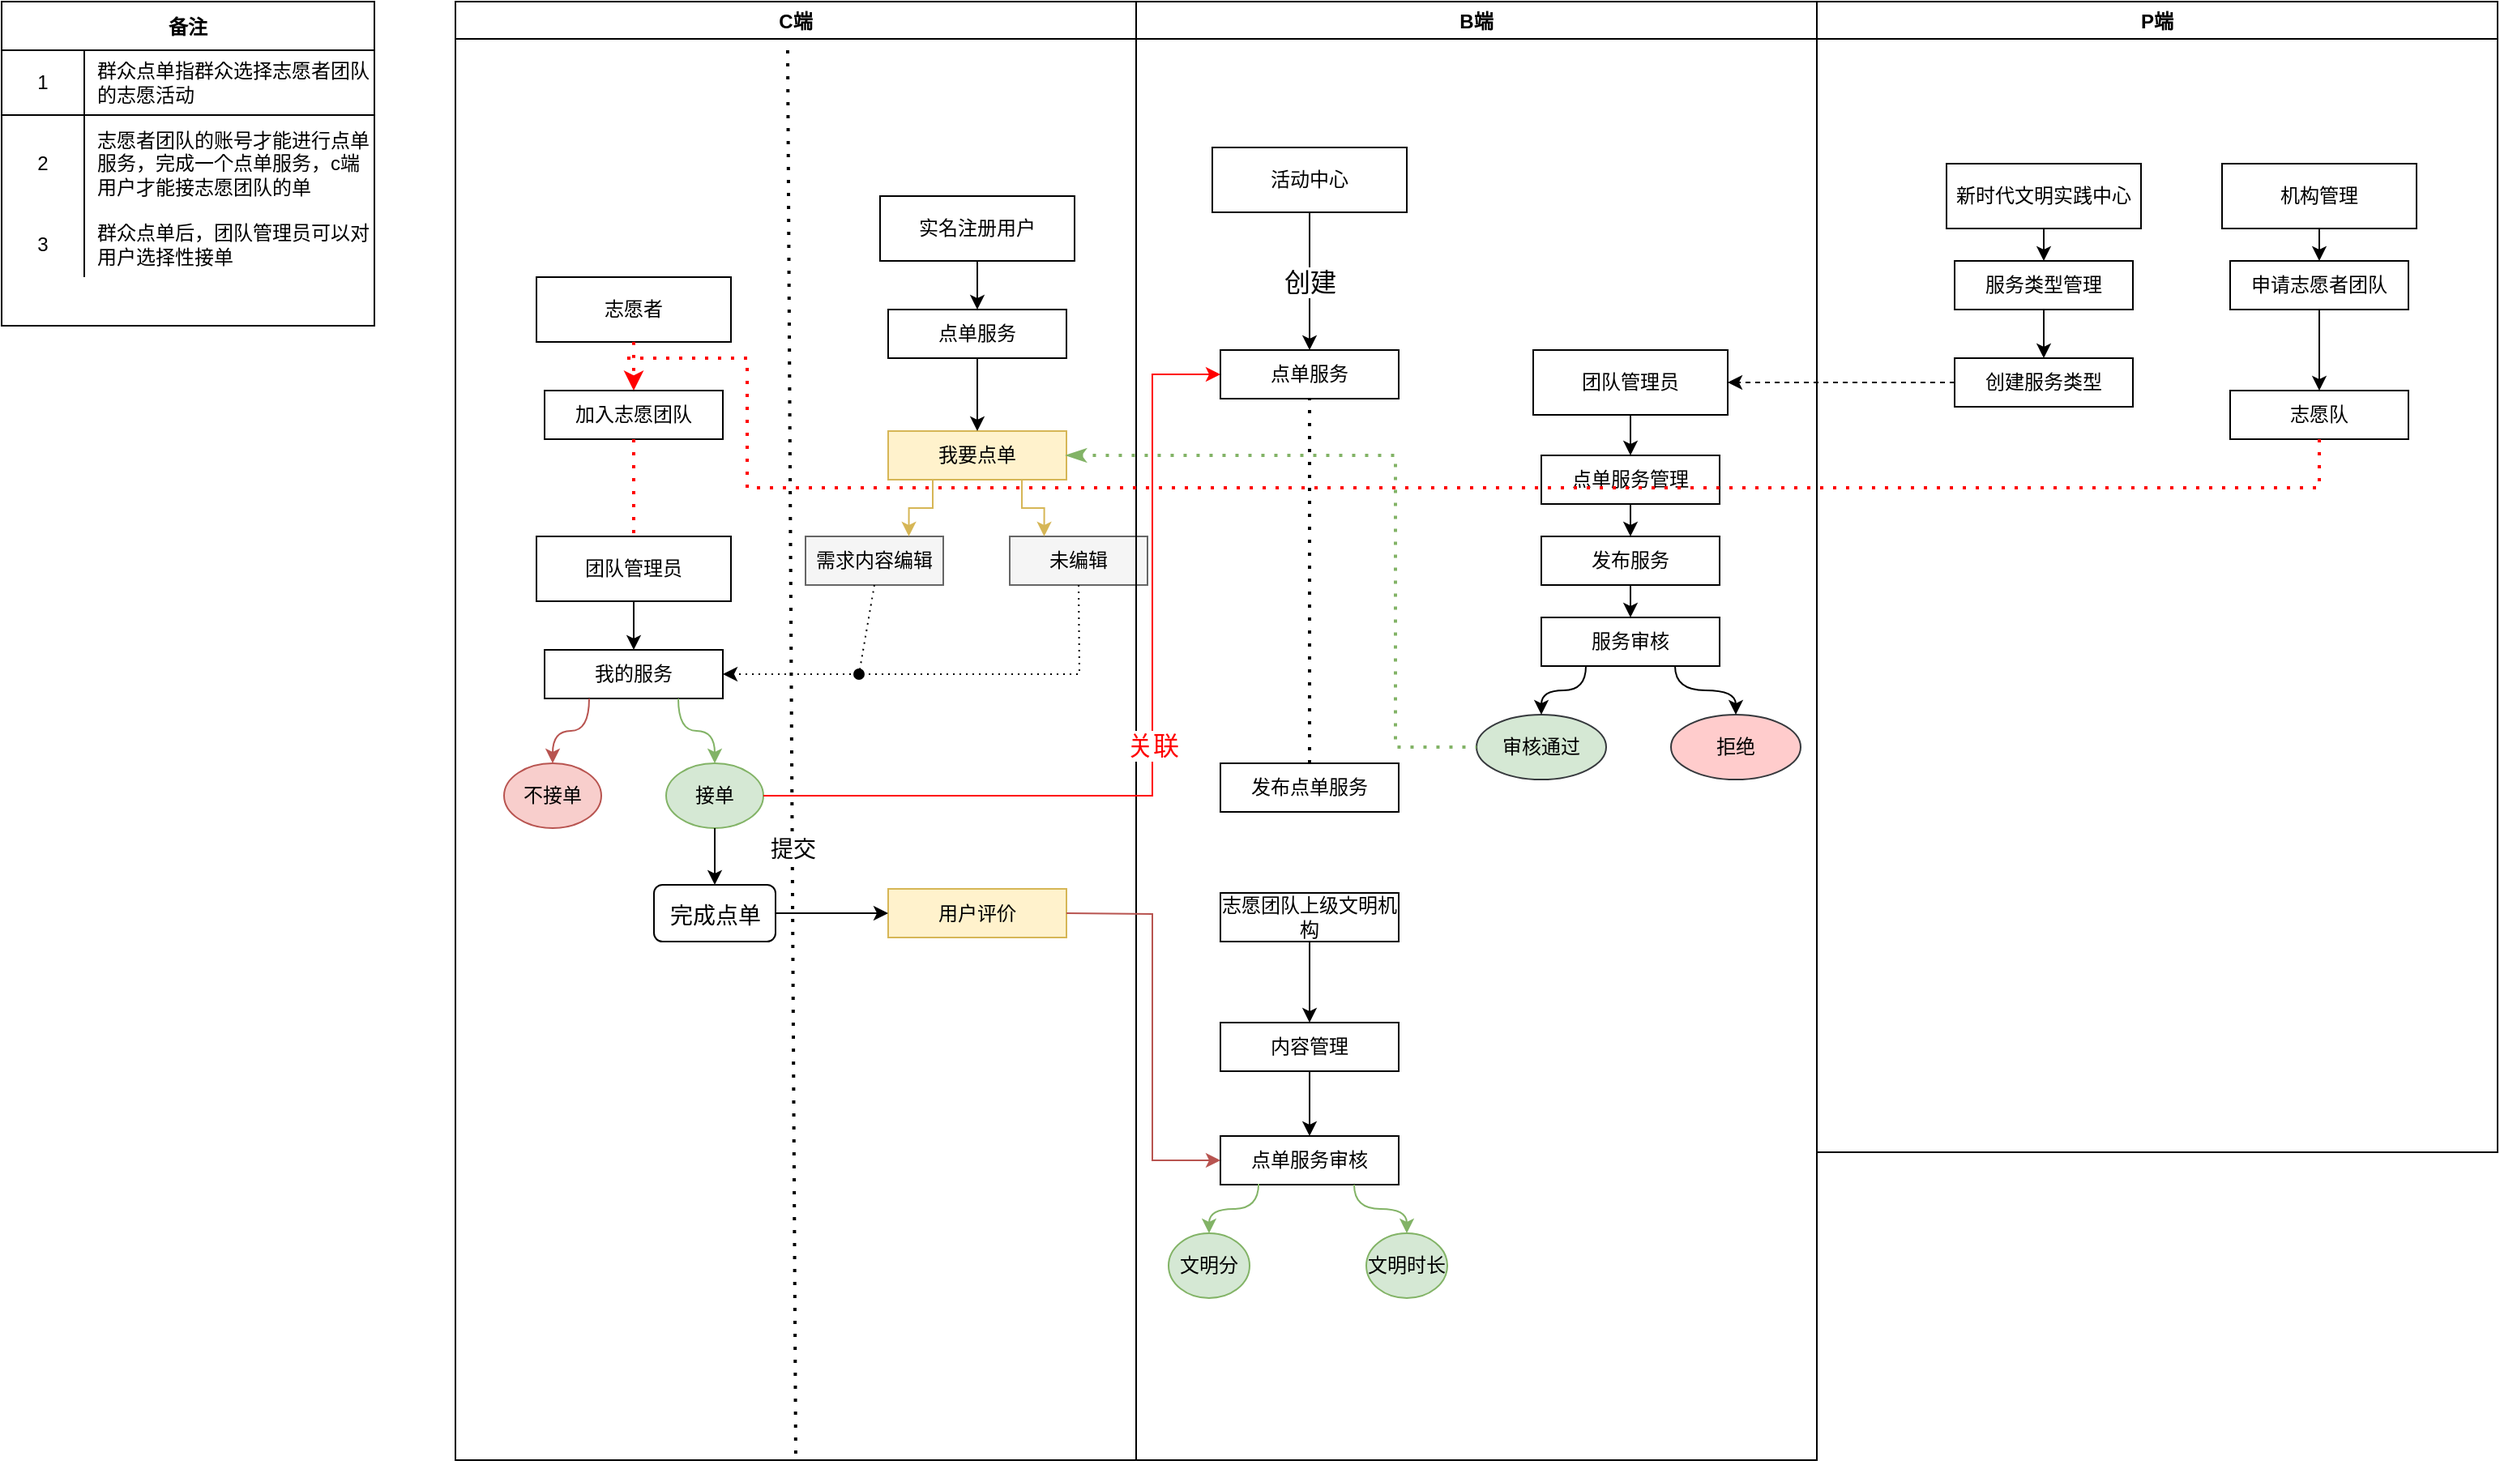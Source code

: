 <mxfile version="15.7.3" type="github">
  <diagram id="AXBYRpy8WyjKm1C0F52a" name="第 1 页">
    <mxGraphModel dx="981" dy="525" grid="1" gridSize="10" guides="1" tooltips="1" connect="1" arrows="1" fold="1" page="1" pageScale="1" pageWidth="827" pageHeight="1169" math="0" shadow="0">
      <root>
        <mxCell id="0" />
        <mxCell id="1" parent="0" />
        <mxCell id="PWN6N76G5UAPGbaR_pDu-1" value="备注" style="shape=table;startSize=30;container=1;collapsible=0;childLayout=tableLayout;fixedRows=1;rowLines=0;fontStyle=1;align=center;pointerEvents=1;fillColor=default;strokeColor=default;fontColor=default;" parent="1" vertex="1">
          <mxGeometry x="20" y="40" width="230" height="200" as="geometry" />
        </mxCell>
        <mxCell id="PWN6N76G5UAPGbaR_pDu-2" value="" style="shape=partialRectangle;html=1;whiteSpace=wrap;collapsible=0;dropTarget=0;pointerEvents=1;fillColor=none;top=0;left=0;bottom=1;right=0;points=[[0,0.5],[1,0.5]];portConstraint=eastwest;" parent="PWN6N76G5UAPGbaR_pDu-1" vertex="1">
          <mxGeometry y="30" width="230" height="40" as="geometry" />
        </mxCell>
        <mxCell id="PWN6N76G5UAPGbaR_pDu-3" value="1" style="shape=partialRectangle;html=1;whiteSpace=wrap;connectable=0;fillColor=none;top=0;left=0;bottom=0;right=0;overflow=hidden;pointerEvents=1;" parent="PWN6N76G5UAPGbaR_pDu-2" vertex="1">
          <mxGeometry width="51" height="40" as="geometry">
            <mxRectangle width="51" height="40" as="alternateBounds" />
          </mxGeometry>
        </mxCell>
        <mxCell id="PWN6N76G5UAPGbaR_pDu-4" value="&lt;span&gt;群众点单指群众选择志愿者团队的志愿活动&lt;/span&gt;" style="shape=partialRectangle;html=1;whiteSpace=wrap;connectable=0;fillColor=none;top=0;left=0;bottom=0;right=0;align=left;spacingLeft=6;overflow=hidden;pointerEvents=1;strokeColor=default;fontColor=default;" parent="PWN6N76G5UAPGbaR_pDu-2" vertex="1">
          <mxGeometry x="51" width="179" height="40" as="geometry">
            <mxRectangle width="179" height="40" as="alternateBounds" />
          </mxGeometry>
        </mxCell>
        <mxCell id="PWN6N76G5UAPGbaR_pDu-5" value="" style="shape=partialRectangle;html=1;whiteSpace=wrap;collapsible=0;dropTarget=0;pointerEvents=1;fillColor=none;top=0;left=0;bottom=0;right=0;points=[[0,0.5],[1,0.5]];portConstraint=eastwest;" parent="PWN6N76G5UAPGbaR_pDu-1" vertex="1">
          <mxGeometry y="70" width="230" height="60" as="geometry" />
        </mxCell>
        <mxCell id="PWN6N76G5UAPGbaR_pDu-6" value="2" style="shape=partialRectangle;html=1;whiteSpace=wrap;connectable=0;fillColor=none;top=0;left=0;bottom=0;right=0;overflow=hidden;pointerEvents=1;" parent="PWN6N76G5UAPGbaR_pDu-5" vertex="1">
          <mxGeometry width="51" height="60" as="geometry">
            <mxRectangle width="51" height="60" as="alternateBounds" />
          </mxGeometry>
        </mxCell>
        <mxCell id="PWN6N76G5UAPGbaR_pDu-7" value="&lt;span&gt;志愿者团队的账号才能进行点单服务，完成一个点单服务，c端用户才能接志愿团队的单&lt;/span&gt;" style="shape=partialRectangle;html=1;whiteSpace=wrap;connectable=0;fillColor=none;top=0;left=0;bottom=0;right=0;align=left;spacingLeft=6;overflow=hidden;pointerEvents=1;strokeColor=default;fontColor=default;" parent="PWN6N76G5UAPGbaR_pDu-5" vertex="1">
          <mxGeometry x="51" width="179" height="60" as="geometry">
            <mxRectangle width="179" height="60" as="alternateBounds" />
          </mxGeometry>
        </mxCell>
        <mxCell id="PWN6N76G5UAPGbaR_pDu-8" value="" style="shape=partialRectangle;html=1;whiteSpace=wrap;collapsible=0;dropTarget=0;pointerEvents=1;fillColor=none;top=0;left=0;bottom=0;right=0;points=[[0,0.5],[1,0.5]];portConstraint=eastwest;" parent="PWN6N76G5UAPGbaR_pDu-1" vertex="1">
          <mxGeometry y="130" width="230" height="40" as="geometry" />
        </mxCell>
        <mxCell id="PWN6N76G5UAPGbaR_pDu-9" value="3" style="shape=partialRectangle;html=1;whiteSpace=wrap;connectable=0;fillColor=none;top=0;left=0;bottom=0;right=0;overflow=hidden;pointerEvents=1;" parent="PWN6N76G5UAPGbaR_pDu-8" vertex="1">
          <mxGeometry width="51" height="40" as="geometry">
            <mxRectangle width="51" height="40" as="alternateBounds" />
          </mxGeometry>
        </mxCell>
        <mxCell id="PWN6N76G5UAPGbaR_pDu-10" value="群众点单后，团队管理员可以对用户选择性接单" style="shape=partialRectangle;html=1;whiteSpace=wrap;connectable=0;fillColor=none;top=0;left=0;bottom=0;right=0;align=left;spacingLeft=6;overflow=hidden;pointerEvents=1;strokeColor=default;fontColor=default;" parent="PWN6N76G5UAPGbaR_pDu-8" vertex="1">
          <mxGeometry x="51" width="179" height="40" as="geometry">
            <mxRectangle width="179" height="40" as="alternateBounds" />
          </mxGeometry>
        </mxCell>
        <mxCell id="PWN6N76G5UAPGbaR_pDu-15" value="C端" style="swimlane;fontColor=default;strokeColor=default;fillColor=default;" parent="1" vertex="1">
          <mxGeometry x="300" y="40" width="420" height="900" as="geometry" />
        </mxCell>
        <mxCell id="PWN6N76G5UAPGbaR_pDu-30" value="我要点单" style="rounded=0;whiteSpace=wrap;html=1;strokeColor=#d6b656;fillColor=#fff2cc;fontColor=default;" parent="PWN6N76G5UAPGbaR_pDu-15" vertex="1">
          <mxGeometry x="267" y="265" width="110" height="30" as="geometry" />
        </mxCell>
        <mxCell id="PWN6N76G5UAPGbaR_pDu-31" value="实名注册用户" style="rounded=0;whiteSpace=wrap;html=1;fontColor=default;strokeColor=default;fillColor=default;" parent="PWN6N76G5UAPGbaR_pDu-15" vertex="1">
          <mxGeometry x="262" y="120" width="120" height="40" as="geometry" />
        </mxCell>
        <mxCell id="PWN6N76G5UAPGbaR_pDu-47" value="点单服务" style="rounded=0;whiteSpace=wrap;html=1;fontColor=default;strokeColor=default;fillColor=default;" parent="PWN6N76G5UAPGbaR_pDu-15" vertex="1">
          <mxGeometry x="267" y="190" width="110" height="30" as="geometry" />
        </mxCell>
        <mxCell id="PWN6N76G5UAPGbaR_pDu-48" value="" style="endArrow=classic;html=1;rounded=0;labelBackgroundColor=default;fontColor=default;strokeColor=default;fillColor=default;curved=1;exitX=0.5;exitY=1;exitDx=0;exitDy=0;entryX=0.5;entryY=0;entryDx=0;entryDy=0;" parent="PWN6N76G5UAPGbaR_pDu-15" source="PWN6N76G5UAPGbaR_pDu-31" target="PWN6N76G5UAPGbaR_pDu-47" edge="1">
          <mxGeometry width="50" height="50" relative="1" as="geometry">
            <mxPoint x="552" y="340" as="sourcePoint" />
            <mxPoint x="602" y="290" as="targetPoint" />
          </mxGeometry>
        </mxCell>
        <mxCell id="PWN6N76G5UAPGbaR_pDu-50" value="需求内容编辑" style="rounded=0;whiteSpace=wrap;html=1;fontColor=default;strokeColor=#666666;fillColor=#f5f5f5;" parent="PWN6N76G5UAPGbaR_pDu-15" vertex="1">
          <mxGeometry x="216" y="330" width="85" height="30" as="geometry" />
        </mxCell>
        <mxCell id="PWN6N76G5UAPGbaR_pDu-51" value="" style="endArrow=classic;html=1;rounded=0;labelBackgroundColor=default;fontColor=default;strokeColor=default;fillColor=default;curved=1;exitX=0.5;exitY=1;exitDx=0;exitDy=0;entryX=0.5;entryY=0;entryDx=0;entryDy=0;" parent="PWN6N76G5UAPGbaR_pDu-15" source="PWN6N76G5UAPGbaR_pDu-47" target="PWN6N76G5UAPGbaR_pDu-30" edge="1">
          <mxGeometry width="50" height="50" relative="1" as="geometry">
            <mxPoint x="552" y="340" as="sourcePoint" />
            <mxPoint x="602" y="290" as="targetPoint" />
          </mxGeometry>
        </mxCell>
        <mxCell id="PWN6N76G5UAPGbaR_pDu-52" value="未编辑" style="rounded=0;whiteSpace=wrap;html=1;fontColor=default;strokeColor=#666666;fillColor=#f5f5f5;" parent="PWN6N76G5UAPGbaR_pDu-15" vertex="1">
          <mxGeometry x="342" y="330" width="85" height="30" as="geometry" />
        </mxCell>
        <mxCell id="PWN6N76G5UAPGbaR_pDu-53" value="" style="endArrow=classic;html=1;rounded=0;labelBackgroundColor=default;fontColor=default;strokeColor=#d6b656;fillColor=#fff2cc;exitX=0.25;exitY=1;exitDx=0;exitDy=0;entryX=0.75;entryY=0;entryDx=0;entryDy=0;edgeStyle=orthogonalEdgeStyle;" parent="PWN6N76G5UAPGbaR_pDu-15" source="PWN6N76G5UAPGbaR_pDu-30" target="PWN6N76G5UAPGbaR_pDu-50" edge="1">
          <mxGeometry width="50" height="50" relative="1" as="geometry">
            <mxPoint x="552" y="340" as="sourcePoint" />
            <mxPoint x="602" y="290" as="targetPoint" />
          </mxGeometry>
        </mxCell>
        <mxCell id="PWN6N76G5UAPGbaR_pDu-54" value="" style="endArrow=classic;html=1;rounded=0;labelBackgroundColor=default;fontColor=default;strokeColor=#d6b656;fillColor=#fff2cc;exitX=0.75;exitY=1;exitDx=0;exitDy=0;entryX=0.25;entryY=0;entryDx=0;entryDy=0;edgeStyle=orthogonalEdgeStyle;" parent="PWN6N76G5UAPGbaR_pDu-15" source="PWN6N76G5UAPGbaR_pDu-30" target="PWN6N76G5UAPGbaR_pDu-52" edge="1">
          <mxGeometry width="50" height="50" relative="1" as="geometry">
            <mxPoint x="552" y="340" as="sourcePoint" />
            <mxPoint x="602" y="290" as="targetPoint" />
          </mxGeometry>
        </mxCell>
        <mxCell id="PWN6N76G5UAPGbaR_pDu-69" value="团队管理员" style="rounded=0;whiteSpace=wrap;html=1;fillColor=default;strokeColor=default;fontColor=default;" parent="PWN6N76G5UAPGbaR_pDu-15" vertex="1">
          <mxGeometry x="50" y="330" width="120" height="40" as="geometry" />
        </mxCell>
        <mxCell id="PWN6N76G5UAPGbaR_pDu-70" value="我的服务" style="rounded=0;whiteSpace=wrap;html=1;fontColor=default;strokeColor=default;fillColor=default;" parent="PWN6N76G5UAPGbaR_pDu-15" vertex="1">
          <mxGeometry x="55" y="400" width="110" height="30" as="geometry" />
        </mxCell>
        <mxCell id="PWN6N76G5UAPGbaR_pDu-75" value="" style="endArrow=classic;dashed=1;html=1;dashPattern=1 3;strokeWidth=1;rounded=0;labelBackgroundColor=default;fontSize=14;fontColor=default;fillColor=default;elbow=vertical;exitX=0.5;exitY=1;exitDx=0;exitDy=0;strokeColor=default;startArrow=none;startFill=0;endFill=1;entryX=1;entryY=0.5;entryDx=0;entryDy=0;" parent="PWN6N76G5UAPGbaR_pDu-15" source="PWN6N76G5UAPGbaR_pDu-52" target="PWN6N76G5UAPGbaR_pDu-70" edge="1">
          <mxGeometry width="50" height="50" relative="1" as="geometry">
            <mxPoint x="540" y="340" as="sourcePoint" />
            <mxPoint x="110" y="430" as="targetPoint" />
            <Array as="points">
              <mxPoint x="385" y="415" />
              <mxPoint x="250" y="415" />
            </Array>
          </mxGeometry>
        </mxCell>
        <mxCell id="PWN6N76G5UAPGbaR_pDu-78" value="接单" style="ellipse;whiteSpace=wrap;html=1;strokeColor=#82b366;fillColor=#d5e8d4;fontColor=default;" parent="PWN6N76G5UAPGbaR_pDu-15" vertex="1">
          <mxGeometry x="130" y="470" width="60" height="40" as="geometry" />
        </mxCell>
        <mxCell id="PWN6N76G5UAPGbaR_pDu-79" value="不接单" style="ellipse;whiteSpace=wrap;html=1;strokeColor=#b85450;fillColor=#f8cecc;fontColor=default;" parent="PWN6N76G5UAPGbaR_pDu-15" vertex="1">
          <mxGeometry x="30" y="470" width="60" height="40" as="geometry" />
        </mxCell>
        <mxCell id="PWN6N76G5UAPGbaR_pDu-83" value="" style="endArrow=classic;html=1;rounded=0;labelBackgroundColor=default;fontSize=16;fontColor=default;strokeColor=default;strokeWidth=1;fillColor=default;elbow=vertical;exitX=0.5;exitY=1;exitDx=0;exitDy=0;entryX=0.5;entryY=0;entryDx=0;entryDy=0;" parent="PWN6N76G5UAPGbaR_pDu-15" source="PWN6N76G5UAPGbaR_pDu-69" target="PWN6N76G5UAPGbaR_pDu-70" edge="1">
          <mxGeometry width="50" height="50" relative="1" as="geometry">
            <mxPoint x="540" y="410" as="sourcePoint" />
            <mxPoint x="590" y="360" as="targetPoint" />
          </mxGeometry>
        </mxCell>
        <mxCell id="PWN6N76G5UAPGbaR_pDu-84" value="" style="endArrow=classic;html=1;rounded=0;labelBackgroundColor=default;fontSize=16;fontColor=default;strokeColor=#82b366;strokeWidth=1;fillColor=#d5e8d4;elbow=vertical;entryX=0.5;entryY=0;entryDx=0;entryDy=0;edgeStyle=orthogonalEdgeStyle;curved=1;exitX=0.75;exitY=1;exitDx=0;exitDy=0;" parent="PWN6N76G5UAPGbaR_pDu-15" source="PWN6N76G5UAPGbaR_pDu-70" target="PWN6N76G5UAPGbaR_pDu-78" edge="1">
          <mxGeometry width="50" height="50" relative="1" as="geometry">
            <mxPoint x="100" y="455" as="sourcePoint" />
            <mxPoint x="590" y="360" as="targetPoint" />
          </mxGeometry>
        </mxCell>
        <mxCell id="PWN6N76G5UAPGbaR_pDu-85" value="" style="endArrow=classic;html=1;rounded=0;labelBackgroundColor=default;fontSize=16;fontColor=default;strokeColor=#b85450;strokeWidth=1;fillColor=#f8cecc;elbow=vertical;exitX=0.25;exitY=1;exitDx=0;exitDy=0;edgeStyle=orthogonalEdgeStyle;curved=1;" parent="PWN6N76G5UAPGbaR_pDu-15" source="PWN6N76G5UAPGbaR_pDu-70" target="PWN6N76G5UAPGbaR_pDu-79" edge="1">
          <mxGeometry width="50" height="50" relative="1" as="geometry">
            <mxPoint x="540" y="410" as="sourcePoint" />
            <mxPoint x="590" y="360" as="targetPoint" />
          </mxGeometry>
        </mxCell>
        <mxCell id="PWN6N76G5UAPGbaR_pDu-102" value="&lt;font style=&quot;font-size: 14px&quot; color=&quot;#000000&quot;&gt;完成点单&lt;/font&gt;" style="rounded=1;whiteSpace=wrap;html=1;labelBackgroundColor=default;fontSize=16;fontColor=#FF0000;strokeColor=default;fillColor=default;" parent="PWN6N76G5UAPGbaR_pDu-15" vertex="1">
          <mxGeometry x="122.5" y="545" width="75" height="35" as="geometry" />
        </mxCell>
        <mxCell id="PWN6N76G5UAPGbaR_pDu-103" value="" style="endArrow=classic;html=1;rounded=0;labelBackgroundColor=default;fontSize=14;fontColor=#000000;strokeColor=#000000;strokeWidth=1;fillColor=default;elbow=vertical;exitX=0.5;exitY=1;exitDx=0;exitDy=0;entryX=0.5;entryY=0;entryDx=0;entryDy=0;" parent="PWN6N76G5UAPGbaR_pDu-15" source="PWN6N76G5UAPGbaR_pDu-78" target="PWN6N76G5UAPGbaR_pDu-102" edge="1">
          <mxGeometry width="50" height="50" relative="1" as="geometry">
            <mxPoint x="330" y="540" as="sourcePoint" />
            <mxPoint x="380" y="490" as="targetPoint" />
          </mxGeometry>
        </mxCell>
        <mxCell id="PWN6N76G5UAPGbaR_pDu-108" value="用户评价" style="rounded=0;whiteSpace=wrap;html=1;strokeColor=#d6b656;fillColor=#fff2cc;fontColor=default;" parent="PWN6N76G5UAPGbaR_pDu-15" vertex="1">
          <mxGeometry x="267" y="547.5" width="110" height="30" as="geometry" />
        </mxCell>
        <mxCell id="PWN6N76G5UAPGbaR_pDu-109" value="" style="endArrow=classic;html=1;rounded=0;labelBackgroundColor=default;fontSize=14;fontColor=default;strokeColor=default;strokeWidth=1;fillColor=default;elbow=vertical;exitX=1;exitY=0.5;exitDx=0;exitDy=0;entryX=0;entryY=0.5;entryDx=0;entryDy=0;" parent="PWN6N76G5UAPGbaR_pDu-15" source="PWN6N76G5UAPGbaR_pDu-102" target="PWN6N76G5UAPGbaR_pDu-108" edge="1">
          <mxGeometry width="50" height="50" relative="1" as="geometry">
            <mxPoint x="440" y="440" as="sourcePoint" />
            <mxPoint x="490" y="390" as="targetPoint" />
          </mxGeometry>
        </mxCell>
        <mxCell id="PWN6N76G5UAPGbaR_pDu-111" value="志愿者" style="rounded=0;whiteSpace=wrap;html=1;fontColor=default;strokeColor=default;fillColor=default;" parent="PWN6N76G5UAPGbaR_pDu-15" vertex="1">
          <mxGeometry x="50" y="170" width="120" height="40" as="geometry" />
        </mxCell>
        <mxCell id="PWN6N76G5UAPGbaR_pDu-112" value="加入志愿团队" style="rounded=0;whiteSpace=wrap;html=1;fontColor=default;strokeColor=default;fillColor=default;" parent="PWN6N76G5UAPGbaR_pDu-15" vertex="1">
          <mxGeometry x="55" y="240" width="110" height="30" as="geometry" />
        </mxCell>
        <mxCell id="PWN6N76G5UAPGbaR_pDu-117" value="" style="endArrow=none;dashed=1;html=1;dashPattern=1 3;strokeWidth=2;rounded=0;labelBackgroundColor=default;fontSize=14;fontColor=default;fillColor=default;elbow=vertical;strokeColor=#FF0000;exitX=0.5;exitY=1;exitDx=0;exitDy=0;" parent="PWN6N76G5UAPGbaR_pDu-15" source="PWN6N76G5UAPGbaR_pDu-112" target="PWN6N76G5UAPGbaR_pDu-69" edge="1">
          <mxGeometry width="50" height="50" relative="1" as="geometry">
            <mxPoint x="110" y="300" as="sourcePoint" />
            <mxPoint x="180" y="290" as="targetPoint" />
          </mxGeometry>
        </mxCell>
        <mxCell id="3gxJq8yPG5kvhwYnfK5U-10" value="" style="endArrow=classic;dashed=1;html=1;dashPattern=1 3;strokeWidth=2;rounded=0;labelBackgroundColor=default;fontColor=default;fillColor=default;curved=1;exitX=0.5;exitY=1;exitDx=0;exitDy=0;strokeColor=#FF0000;entryX=0.5;entryY=0;entryDx=0;entryDy=0;endFill=1;" parent="PWN6N76G5UAPGbaR_pDu-15" source="PWN6N76G5UAPGbaR_pDu-111" target="PWN6N76G5UAPGbaR_pDu-112" edge="1">
          <mxGeometry width="50" height="50" relative="1" as="geometry">
            <mxPoint x="670" y="380" as="sourcePoint" />
            <mxPoint x="720" y="330" as="targetPoint" />
          </mxGeometry>
        </mxCell>
        <mxCell id="PWN6N76G5UAPGbaR_pDu-16" value="B端" style="swimlane;fontColor=default;strokeColor=default;fillColor=default;" parent="1" vertex="1">
          <mxGeometry x="720" y="40" width="420" height="900" as="geometry" />
        </mxCell>
        <mxCell id="PWN6N76G5UAPGbaR_pDu-26" value="点单服务管理" style="rounded=0;whiteSpace=wrap;html=1;fontColor=default;strokeColor=default;fillColor=default;" parent="PWN6N76G5UAPGbaR_pDu-16" vertex="1">
          <mxGeometry x="250" y="280" width="110" height="30" as="geometry" />
        </mxCell>
        <mxCell id="PWN6N76G5UAPGbaR_pDu-28" value="" style="endArrow=classic;html=1;rounded=0;labelBackgroundColor=default;fontColor=default;strokeColor=default;exitX=0.5;exitY=1;exitDx=0;exitDy=0;fillColor=default;entryX=0.5;entryY=0;entryDx=0;entryDy=0;" parent="PWN6N76G5UAPGbaR_pDu-16" source="PWN6N76G5UAPGbaR_pDu-40" target="PWN6N76G5UAPGbaR_pDu-26" edge="1">
          <mxGeometry width="50" height="50" relative="1" as="geometry">
            <mxPoint x="305" y="260" as="sourcePoint" />
            <mxPoint x="160" y="410" as="targetPoint" />
          </mxGeometry>
        </mxCell>
        <mxCell id="PWN6N76G5UAPGbaR_pDu-34" value="发布服务" style="rounded=0;whiteSpace=wrap;html=1;fontColor=default;strokeColor=default;fillColor=default;" parent="PWN6N76G5UAPGbaR_pDu-16" vertex="1">
          <mxGeometry x="250" y="330" width="110" height="30" as="geometry" />
        </mxCell>
        <mxCell id="PWN6N76G5UAPGbaR_pDu-35" value="" style="endArrow=classic;html=1;rounded=0;labelBackgroundColor=default;fontColor=default;strokeColor=default;fillColor=default;exitX=0.5;exitY=1;exitDx=0;exitDy=0;entryX=0.5;entryY=0;entryDx=0;entryDy=0;" parent="PWN6N76G5UAPGbaR_pDu-16" source="PWN6N76G5UAPGbaR_pDu-26" target="PWN6N76G5UAPGbaR_pDu-34" edge="1">
          <mxGeometry width="50" height="50" relative="1" as="geometry">
            <mxPoint x="110" y="460" as="sourcePoint" />
            <mxPoint x="160" y="410" as="targetPoint" />
          </mxGeometry>
        </mxCell>
        <mxCell id="PWN6N76G5UAPGbaR_pDu-37" value="服务审核" style="rounded=0;whiteSpace=wrap;html=1;fontColor=default;strokeColor=default;fillColor=default;" parent="PWN6N76G5UAPGbaR_pDu-16" vertex="1">
          <mxGeometry x="250" y="380" width="110" height="30" as="geometry" />
        </mxCell>
        <mxCell id="PWN6N76G5UAPGbaR_pDu-39" value="" style="endArrow=classic;html=1;rounded=0;labelBackgroundColor=default;fontColor=default;strokeColor=default;fillColor=default;exitX=0.5;exitY=1;exitDx=0;exitDy=0;entryX=0.5;entryY=0;entryDx=0;entryDy=0;" parent="PWN6N76G5UAPGbaR_pDu-16" source="PWN6N76G5UAPGbaR_pDu-34" target="PWN6N76G5UAPGbaR_pDu-37" edge="1">
          <mxGeometry width="50" height="50" relative="1" as="geometry">
            <mxPoint x="110" y="460" as="sourcePoint" />
            <mxPoint x="160" y="410" as="targetPoint" />
          </mxGeometry>
        </mxCell>
        <mxCell id="PWN6N76G5UAPGbaR_pDu-40" value="团队管理员" style="rounded=0;whiteSpace=wrap;html=1;fontColor=default;strokeColor=default;fillColor=default;" parent="PWN6N76G5UAPGbaR_pDu-16" vertex="1">
          <mxGeometry x="245" y="215" width="120" height="40" as="geometry" />
        </mxCell>
        <mxCell id="PWN6N76G5UAPGbaR_pDu-41" value="审核通过" style="ellipse;whiteSpace=wrap;html=1;strokeColor=#36393d;fillColor=#D5E8D4;fontColor=default;" parent="PWN6N76G5UAPGbaR_pDu-16" vertex="1">
          <mxGeometry x="210" y="440" width="80" height="40" as="geometry" />
        </mxCell>
        <mxCell id="PWN6N76G5UAPGbaR_pDu-42" value="拒绝" style="ellipse;whiteSpace=wrap;html=1;strokeColor=#36393d;fillColor=#ffcccc;fontColor=default;" parent="PWN6N76G5UAPGbaR_pDu-16" vertex="1">
          <mxGeometry x="330" y="440" width="80" height="40" as="geometry" />
        </mxCell>
        <mxCell id="PWN6N76G5UAPGbaR_pDu-45" value="" style="endArrow=classic;html=1;rounded=0;labelBackgroundColor=default;fontColor=default;strokeColor=default;fillColor=default;exitX=0.25;exitY=1;exitDx=0;exitDy=0;entryX=0.5;entryY=0;entryDx=0;entryDy=0;edgeStyle=orthogonalEdgeStyle;curved=1;" parent="PWN6N76G5UAPGbaR_pDu-16" source="PWN6N76G5UAPGbaR_pDu-37" target="PWN6N76G5UAPGbaR_pDu-41" edge="1">
          <mxGeometry width="50" height="50" relative="1" as="geometry">
            <mxPoint x="110" y="520" as="sourcePoint" />
            <mxPoint x="160" y="470" as="targetPoint" />
          </mxGeometry>
        </mxCell>
        <mxCell id="PWN6N76G5UAPGbaR_pDu-88" value="活动中心" style="rounded=0;whiteSpace=wrap;html=1;fontColor=default;strokeColor=default;fillColor=default;" parent="PWN6N76G5UAPGbaR_pDu-16" vertex="1">
          <mxGeometry x="47" y="90" width="120" height="40" as="geometry" />
        </mxCell>
        <mxCell id="PWN6N76G5UAPGbaR_pDu-91" value="点单服务" style="rounded=0;whiteSpace=wrap;html=1;fontColor=default;strokeColor=default;fillColor=default;" parent="PWN6N76G5UAPGbaR_pDu-16" vertex="1">
          <mxGeometry x="52" y="215" width="110" height="30" as="geometry" />
        </mxCell>
        <mxCell id="PWN6N76G5UAPGbaR_pDu-92" value="创建" style="endArrow=classic;html=1;rounded=0;labelBackgroundColor=default;fontSize=16;fontColor=default;strokeColor=default;strokeWidth=1;fillColor=default;elbow=vertical;exitX=0.5;exitY=1;exitDx=0;exitDy=0;entryX=0.5;entryY=0;entryDx=0;entryDy=0;" parent="PWN6N76G5UAPGbaR_pDu-16" source="PWN6N76G5UAPGbaR_pDu-88" target="PWN6N76G5UAPGbaR_pDu-91" edge="1">
          <mxGeometry width="50" height="50" relative="1" as="geometry">
            <mxPoint x="107" y="190" as="sourcePoint" />
            <mxPoint x="37" y="290" as="targetPoint" />
          </mxGeometry>
        </mxCell>
        <mxCell id="PWN6N76G5UAPGbaR_pDu-99" value="发布点单服务" style="rounded=0;whiteSpace=wrap;html=1;fontColor=default;strokeColor=default;fillColor=default;" parent="PWN6N76G5UAPGbaR_pDu-16" vertex="1">
          <mxGeometry x="52" y="470" width="110" height="30" as="geometry" />
        </mxCell>
        <mxCell id="r5wsTK8sbSKM2fbS1O6O-1" value="" style="endArrow=classic;html=1;rounded=0;exitX=0.75;exitY=1;exitDx=0;exitDy=0;entryX=0.5;entryY=0;entryDx=0;entryDy=0;edgeStyle=orthogonalEdgeStyle;curved=1;" parent="PWN6N76G5UAPGbaR_pDu-16" source="PWN6N76G5UAPGbaR_pDu-37" target="PWN6N76G5UAPGbaR_pDu-42" edge="1">
          <mxGeometry width="50" height="50" relative="1" as="geometry">
            <mxPoint x="240" y="380" as="sourcePoint" />
            <mxPoint x="290" y="330" as="targetPoint" />
          </mxGeometry>
        </mxCell>
        <mxCell id="XWiWfpc3Bte0ie_jNmB1-3" value="志愿团队上级文明机构" style="rounded=0;whiteSpace=wrap;html=1;fontColor=default;strokeColor=default;fillColor=default;" vertex="1" parent="PWN6N76G5UAPGbaR_pDu-16">
          <mxGeometry x="52" y="550" width="110" height="30" as="geometry" />
        </mxCell>
        <mxCell id="XWiWfpc3Bte0ie_jNmB1-4" value="&lt;span style=&quot;font-weight: normal&quot;&gt;内容管理&lt;/span&gt;" style="rounded=0;whiteSpace=wrap;html=1;fontColor=default;strokeColor=default;fillColor=default;fontStyle=1" vertex="1" parent="PWN6N76G5UAPGbaR_pDu-16">
          <mxGeometry x="52" y="630" width="110" height="30" as="geometry" />
        </mxCell>
        <mxCell id="XWiWfpc3Bte0ie_jNmB1-5" value="&lt;span style=&quot;font-weight: 400&quot;&gt;点单服务审核&lt;/span&gt;" style="rounded=0;whiteSpace=wrap;html=1;fontColor=default;strokeColor=default;fillColor=default;fontStyle=1" vertex="1" parent="PWN6N76G5UAPGbaR_pDu-16">
          <mxGeometry x="52" y="700" width="110" height="30" as="geometry" />
        </mxCell>
        <mxCell id="XWiWfpc3Bte0ie_jNmB1-6" value="" style="endArrow=classic;html=1;rounded=0;exitX=0.5;exitY=1;exitDx=0;exitDy=0;" edge="1" parent="PWN6N76G5UAPGbaR_pDu-16" source="XWiWfpc3Bte0ie_jNmB1-3" target="XWiWfpc3Bte0ie_jNmB1-4">
          <mxGeometry width="50" height="50" relative="1" as="geometry">
            <mxPoint x="90" y="570" as="sourcePoint" />
            <mxPoint x="140" y="520" as="targetPoint" />
          </mxGeometry>
        </mxCell>
        <mxCell id="XWiWfpc3Bte0ie_jNmB1-7" value="" style="endArrow=classic;html=1;rounded=0;exitX=0.5;exitY=1;exitDx=0;exitDy=0;entryX=0.5;entryY=0;entryDx=0;entryDy=0;" edge="1" parent="PWN6N76G5UAPGbaR_pDu-16" source="XWiWfpc3Bte0ie_jNmB1-4" target="XWiWfpc3Bte0ie_jNmB1-5">
          <mxGeometry width="50" height="50" relative="1" as="geometry">
            <mxPoint x="90" y="570" as="sourcePoint" />
            <mxPoint x="140" y="520" as="targetPoint" />
          </mxGeometry>
        </mxCell>
        <mxCell id="XWiWfpc3Bte0ie_jNmB1-10" value="文明分" style="ellipse;whiteSpace=wrap;html=1;fillColor=#d5e8d4;strokeColor=#82b366;" vertex="1" parent="PWN6N76G5UAPGbaR_pDu-16">
          <mxGeometry x="20" y="760" width="50" height="40" as="geometry" />
        </mxCell>
        <mxCell id="XWiWfpc3Bte0ie_jNmB1-11" value="文明时长" style="ellipse;whiteSpace=wrap;html=1;fillColor=#d5e8d4;strokeColor=#82b366;" vertex="1" parent="PWN6N76G5UAPGbaR_pDu-16">
          <mxGeometry x="142" y="760" width="50" height="40" as="geometry" />
        </mxCell>
        <mxCell id="XWiWfpc3Bte0ie_jNmB1-12" value="" style="endArrow=classic;html=1;rounded=0;exitX=0.214;exitY=0.983;exitDx=0;exitDy=0;exitPerimeter=0;entryX=0.5;entryY=0;entryDx=0;entryDy=0;edgeStyle=orthogonalEdgeStyle;curved=1;fillColor=#d5e8d4;strokeColor=#82b366;" edge="1" parent="PWN6N76G5UAPGbaR_pDu-16" source="XWiWfpc3Bte0ie_jNmB1-5" target="XWiWfpc3Bte0ie_jNmB1-10">
          <mxGeometry width="50" height="50" relative="1" as="geometry">
            <mxPoint x="140" y="740" as="sourcePoint" />
            <mxPoint x="190" y="690" as="targetPoint" />
          </mxGeometry>
        </mxCell>
        <mxCell id="XWiWfpc3Bte0ie_jNmB1-13" value="" style="endArrow=classic;html=1;rounded=0;exitX=0.75;exitY=1;exitDx=0;exitDy=0;entryX=0.5;entryY=0;entryDx=0;entryDy=0;edgeStyle=orthogonalEdgeStyle;curved=1;fillColor=#d5e8d4;strokeColor=#82b366;" edge="1" parent="PWN6N76G5UAPGbaR_pDu-16" source="XWiWfpc3Bte0ie_jNmB1-5" target="XWiWfpc3Bte0ie_jNmB1-11">
          <mxGeometry width="50" height="50" relative="1" as="geometry">
            <mxPoint x="140" y="740" as="sourcePoint" />
            <mxPoint x="190" y="690" as="targetPoint" />
          </mxGeometry>
        </mxCell>
        <mxCell id="PWN6N76G5UAPGbaR_pDu-17" value="P端" style="swimlane;fontColor=default;strokeColor=default;fillColor=default;startSize=23;" parent="1" vertex="1">
          <mxGeometry x="1140" y="40" width="420" height="710" as="geometry" />
        </mxCell>
        <mxCell id="PWN6N76G5UAPGbaR_pDu-18" value="新时代文明实践中心" style="rounded=0;whiteSpace=wrap;html=1;fontColor=default;strokeColor=default;fillColor=default;" parent="PWN6N76G5UAPGbaR_pDu-17" vertex="1">
          <mxGeometry x="80" y="100" width="120" height="40" as="geometry" />
        </mxCell>
        <mxCell id="PWN6N76G5UAPGbaR_pDu-20" value="服务类型管理" style="rounded=0;whiteSpace=wrap;html=1;fontColor=default;strokeColor=default;fillColor=default;" parent="PWN6N76G5UAPGbaR_pDu-17" vertex="1">
          <mxGeometry x="85" y="160" width="110" height="30" as="geometry" />
        </mxCell>
        <mxCell id="PWN6N76G5UAPGbaR_pDu-21" value="创建服务类型" style="rounded=0;whiteSpace=wrap;html=1;fontColor=default;strokeColor=default;fillColor=default;" parent="PWN6N76G5UAPGbaR_pDu-17" vertex="1">
          <mxGeometry x="85" y="220" width="110" height="30" as="geometry" />
        </mxCell>
        <mxCell id="PWN6N76G5UAPGbaR_pDu-23" value="" style="endArrow=classic;html=1;rounded=0;labelBackgroundColor=default;fontColor=default;strokeColor=default;exitX=0.5;exitY=1;exitDx=0;exitDy=0;entryX=0.5;entryY=0;entryDx=0;entryDy=0;fillColor=default;" parent="PWN6N76G5UAPGbaR_pDu-17" source="PWN6N76G5UAPGbaR_pDu-18" target="PWN6N76G5UAPGbaR_pDu-20" edge="1">
          <mxGeometry width="50" height="50" relative="1" as="geometry">
            <mxPoint x="-380" y="340" as="sourcePoint" />
            <mxPoint x="-330" y="290" as="targetPoint" />
          </mxGeometry>
        </mxCell>
        <mxCell id="PWN6N76G5UAPGbaR_pDu-24" value="" style="endArrow=classic;html=1;rounded=0;labelBackgroundColor=default;fontColor=default;strokeColor=default;exitX=0.5;exitY=1;exitDx=0;exitDy=0;entryX=0.5;entryY=0;entryDx=0;entryDy=0;fillColor=default;" parent="PWN6N76G5UAPGbaR_pDu-17" source="PWN6N76G5UAPGbaR_pDu-20" target="PWN6N76G5UAPGbaR_pDu-21" edge="1">
          <mxGeometry width="50" height="50" relative="1" as="geometry">
            <mxPoint x="-380" y="340" as="sourcePoint" />
            <mxPoint x="-330" y="290" as="targetPoint" />
          </mxGeometry>
        </mxCell>
        <mxCell id="PWN6N76G5UAPGbaR_pDu-118" value="机构管理" style="rounded=0;whiteSpace=wrap;html=1;fontColor=default;strokeColor=default;fillColor=default;" parent="PWN6N76G5UAPGbaR_pDu-17" vertex="1">
          <mxGeometry x="250" y="100" width="120" height="40" as="geometry" />
        </mxCell>
        <mxCell id="PWN6N76G5UAPGbaR_pDu-119" value="申请志愿者团队" style="rounded=0;whiteSpace=wrap;html=1;fontColor=default;strokeColor=default;fillColor=default;" parent="PWN6N76G5UAPGbaR_pDu-17" vertex="1">
          <mxGeometry x="255" y="160" width="110" height="30" as="geometry" />
        </mxCell>
        <mxCell id="PWN6N76G5UAPGbaR_pDu-120" value="" style="endArrow=classic;html=1;rounded=0;labelBackgroundColor=default;fontSize=14;fontColor=default;strokeColor=default;strokeWidth=1;fillColor=default;elbow=vertical;exitX=0.5;exitY=1;exitDx=0;exitDy=0;entryX=0.5;entryY=0;entryDx=0;entryDy=0;" parent="PWN6N76G5UAPGbaR_pDu-17" source="PWN6N76G5UAPGbaR_pDu-118" target="PWN6N76G5UAPGbaR_pDu-119" edge="1">
          <mxGeometry width="50" height="50" relative="1" as="geometry">
            <mxPoint x="170" y="360" as="sourcePoint" />
            <mxPoint x="220" y="310" as="targetPoint" />
          </mxGeometry>
        </mxCell>
        <mxCell id="XWiWfpc3Bte0ie_jNmB1-1" value="志愿队" style="rounded=0;whiteSpace=wrap;html=1;fontColor=default;strokeColor=default;fillColor=default;" vertex="1" parent="PWN6N76G5UAPGbaR_pDu-17">
          <mxGeometry x="255" y="240" width="110" height="30" as="geometry" />
        </mxCell>
        <mxCell id="3gxJq8yPG5kvhwYnfK5U-1" value="" style="endArrow=classic;html=1;rounded=0;exitX=0.5;exitY=1;exitDx=0;exitDy=0;strokeColor=default;labelBackgroundColor=default;fontColor=default;entryX=0.5;entryY=0;entryDx=0;entryDy=0;" parent="PWN6N76G5UAPGbaR_pDu-17" source="PWN6N76G5UAPGbaR_pDu-119" edge="1" target="XWiWfpc3Bte0ie_jNmB1-1">
          <mxGeometry width="50" height="50" relative="1" as="geometry">
            <mxPoint x="-180" y="380" as="sourcePoint" />
            <mxPoint x="310" y="220" as="targetPoint" />
          </mxGeometry>
        </mxCell>
        <mxCell id="PWN6N76G5UAPGbaR_pDu-60" value="" style="endArrow=classic;html=1;rounded=0;labelBackgroundColor=default;fontSize=14;fontColor=default;strokeColor=default;fillColor=default;elbow=vertical;exitX=0;exitY=0.5;exitDx=0;exitDy=0;entryX=1;entryY=0.5;entryDx=0;entryDy=0;dashed=1;" parent="1" source="PWN6N76G5UAPGbaR_pDu-21" target="PWN6N76G5UAPGbaR_pDu-40" edge="1">
          <mxGeometry width="50" height="50" relative="1" as="geometry">
            <mxPoint x="830" y="430" as="sourcePoint" />
            <mxPoint x="880" y="380" as="targetPoint" />
          </mxGeometry>
        </mxCell>
        <mxCell id="PWN6N76G5UAPGbaR_pDu-61" value="" style="endArrow=none;dashed=1;html=1;dashPattern=1 3;strokeWidth=2;rounded=0;labelBackgroundColor=default;fontSize=14;fontColor=default;fillColor=#d5e8d4;elbow=vertical;exitX=1;exitY=0.5;exitDx=0;exitDy=0;strokeColor=#82b366;entryX=0;entryY=0.5;entryDx=0;entryDy=0;startArrow=classicThin;startFill=1;" parent="1" source="PWN6N76G5UAPGbaR_pDu-30" target="PWN6N76G5UAPGbaR_pDu-41" edge="1">
          <mxGeometry width="50" height="50" relative="1" as="geometry">
            <mxPoint x="830" y="380" as="sourcePoint" />
            <mxPoint x="880" y="330" as="targetPoint" />
            <Array as="points">
              <mxPoint x="880" y="320" />
              <mxPoint x="880" y="500" />
            </Array>
          </mxGeometry>
        </mxCell>
        <mxCell id="PWN6N76G5UAPGbaR_pDu-86" value="" style="endArrow=oval;dashed=1;html=1;dashPattern=1 3;strokeWidth=1;rounded=0;labelBackgroundColor=default;fontSize=16;fontColor=default;fillColor=default;curved=1;elbow=vertical;strokeColor=default;endFill=1;exitX=0.5;exitY=1;exitDx=0;exitDy=0;" parent="1" source="PWN6N76G5UAPGbaR_pDu-50" edge="1">
          <mxGeometry width="50" height="50" relative="1" as="geometry">
            <mxPoint x="582" y="410" as="sourcePoint" />
            <mxPoint x="549" y="455" as="targetPoint" />
          </mxGeometry>
        </mxCell>
        <mxCell id="PWN6N76G5UAPGbaR_pDu-96" value="" style="endArrow=none;dashed=1;html=1;dashPattern=1 3;strokeWidth=2;rounded=0;labelBackgroundColor=default;fontSize=16;fontColor=default;fillColor=default;elbow=vertical;entryX=0.5;entryY=1;entryDx=0;entryDy=0;strokeColor=default;" parent="1" target="PWN6N76G5UAPGbaR_pDu-91" edge="1">
          <mxGeometry width="50" height="50" relative="1" as="geometry">
            <mxPoint x="827" y="510" as="sourcePoint" />
            <mxPoint x="760" y="330" as="targetPoint" />
          </mxGeometry>
        </mxCell>
        <mxCell id="PWN6N76G5UAPGbaR_pDu-101" value="&lt;font color=&quot;#ff0000&quot;&gt;关联&lt;/font&gt;" style="endArrow=classic;html=1;rounded=0;labelBackgroundColor=default;fontSize=16;fontColor=default;strokeColor=#FF0000;strokeWidth=1;fillColor=default;elbow=vertical;exitX=1;exitY=0.5;exitDx=0;exitDy=0;entryX=0;entryY=0.5;entryDx=0;entryDy=0;" parent="1" source="PWN6N76G5UAPGbaR_pDu-78" target="PWN6N76G5UAPGbaR_pDu-91" edge="1">
          <mxGeometry width="50" height="50" relative="1" as="geometry">
            <mxPoint x="870" y="380" as="sourcePoint" />
            <mxPoint x="920" y="330" as="targetPoint" />
            <Array as="points">
              <mxPoint x="730" y="530" />
              <mxPoint x="730" y="270" />
            </Array>
          </mxGeometry>
        </mxCell>
        <mxCell id="PWN6N76G5UAPGbaR_pDu-105" value="" style="endArrow=none;dashed=1;html=1;dashPattern=1 3;strokeWidth=2;rounded=0;labelBackgroundColor=default;fontSize=14;fontColor=default;fillColor=default;elbow=vertical;strokeColor=default;entryX=0.5;entryY=1;entryDx=0;entryDy=0;" parent="1" target="PWN6N76G5UAPGbaR_pDu-15" edge="1">
          <mxGeometry width="50" height="50" relative="1" as="geometry">
            <mxPoint x="505" y="70" as="sourcePoint" />
            <mxPoint x="780" y="330" as="targetPoint" />
          </mxGeometry>
        </mxCell>
        <mxCell id="PWN6N76G5UAPGbaR_pDu-106" value="提交" style="edgeLabel;html=1;align=center;verticalAlign=middle;resizable=0;points=[];fontSize=14;fontColor=default;" parent="PWN6N76G5UAPGbaR_pDu-105" vertex="1" connectable="0">
          <mxGeometry x="0.132" relative="1" as="geometry">
            <mxPoint as="offset" />
          </mxGeometry>
        </mxCell>
        <mxCell id="PWN6N76G5UAPGbaR_pDu-121" value="" style="endArrow=none;dashed=1;html=1;dashPattern=1 3;strokeWidth=2;rounded=0;labelBackgroundColor=default;fontSize=14;fontColor=default;fillColor=default;elbow=vertical;strokeColor=#FF0000;exitX=0.5;exitY=1;exitDx=0;exitDy=0;" parent="1" source="XWiWfpc3Bte0ie_jNmB1-1" edge="1">
          <mxGeometry width="50" height="50" relative="1" as="geometry">
            <mxPoint x="1370" y="340" as="sourcePoint" />
            <mxPoint x="400" y="260" as="targetPoint" />
            <Array as="points">
              <mxPoint x="1450" y="340" />
              <mxPoint x="480" y="340" />
              <mxPoint x="480" y="260" />
            </Array>
          </mxGeometry>
        </mxCell>
        <mxCell id="XWiWfpc3Bte0ie_jNmB1-2" value="" style="endArrow=classic;html=1;rounded=0;exitX=1;exitY=0.5;exitDx=0;exitDy=0;fillColor=#f8cecc;strokeColor=#b85450;entryX=0;entryY=0.5;entryDx=0;entryDy=0;" edge="1" parent="1" source="PWN6N76G5UAPGbaR_pDu-108" target="XWiWfpc3Bte0ie_jNmB1-5">
          <mxGeometry width="50" height="50" relative="1" as="geometry">
            <mxPoint x="810" y="420" as="sourcePoint" />
            <mxPoint x="750" y="720" as="targetPoint" />
            <Array as="points">
              <mxPoint x="730" y="603" />
              <mxPoint x="730" y="755" />
            </Array>
          </mxGeometry>
        </mxCell>
      </root>
    </mxGraphModel>
  </diagram>
</mxfile>
